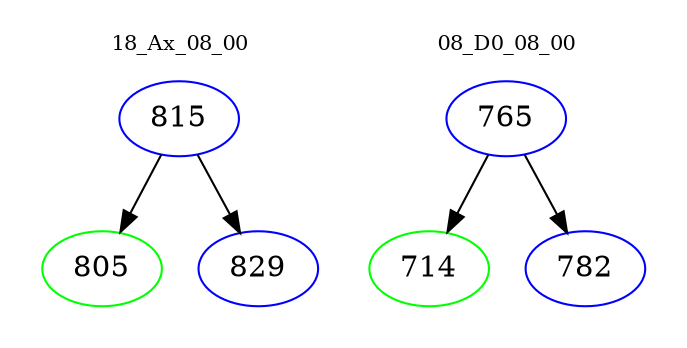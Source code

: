 digraph{
subgraph cluster_0 {
color = white
label = "18_Ax_08_00";
fontsize=10;
T0_815 [label="815", color="blue"]
T0_815 -> T0_805 [color="black"]
T0_805 [label="805", color="green"]
T0_815 -> T0_829 [color="black"]
T0_829 [label="829", color="blue"]
}
subgraph cluster_1 {
color = white
label = "08_D0_08_00";
fontsize=10;
T1_765 [label="765", color="blue"]
T1_765 -> T1_714 [color="black"]
T1_714 [label="714", color="green"]
T1_765 -> T1_782 [color="black"]
T1_782 [label="782", color="blue"]
}
}

